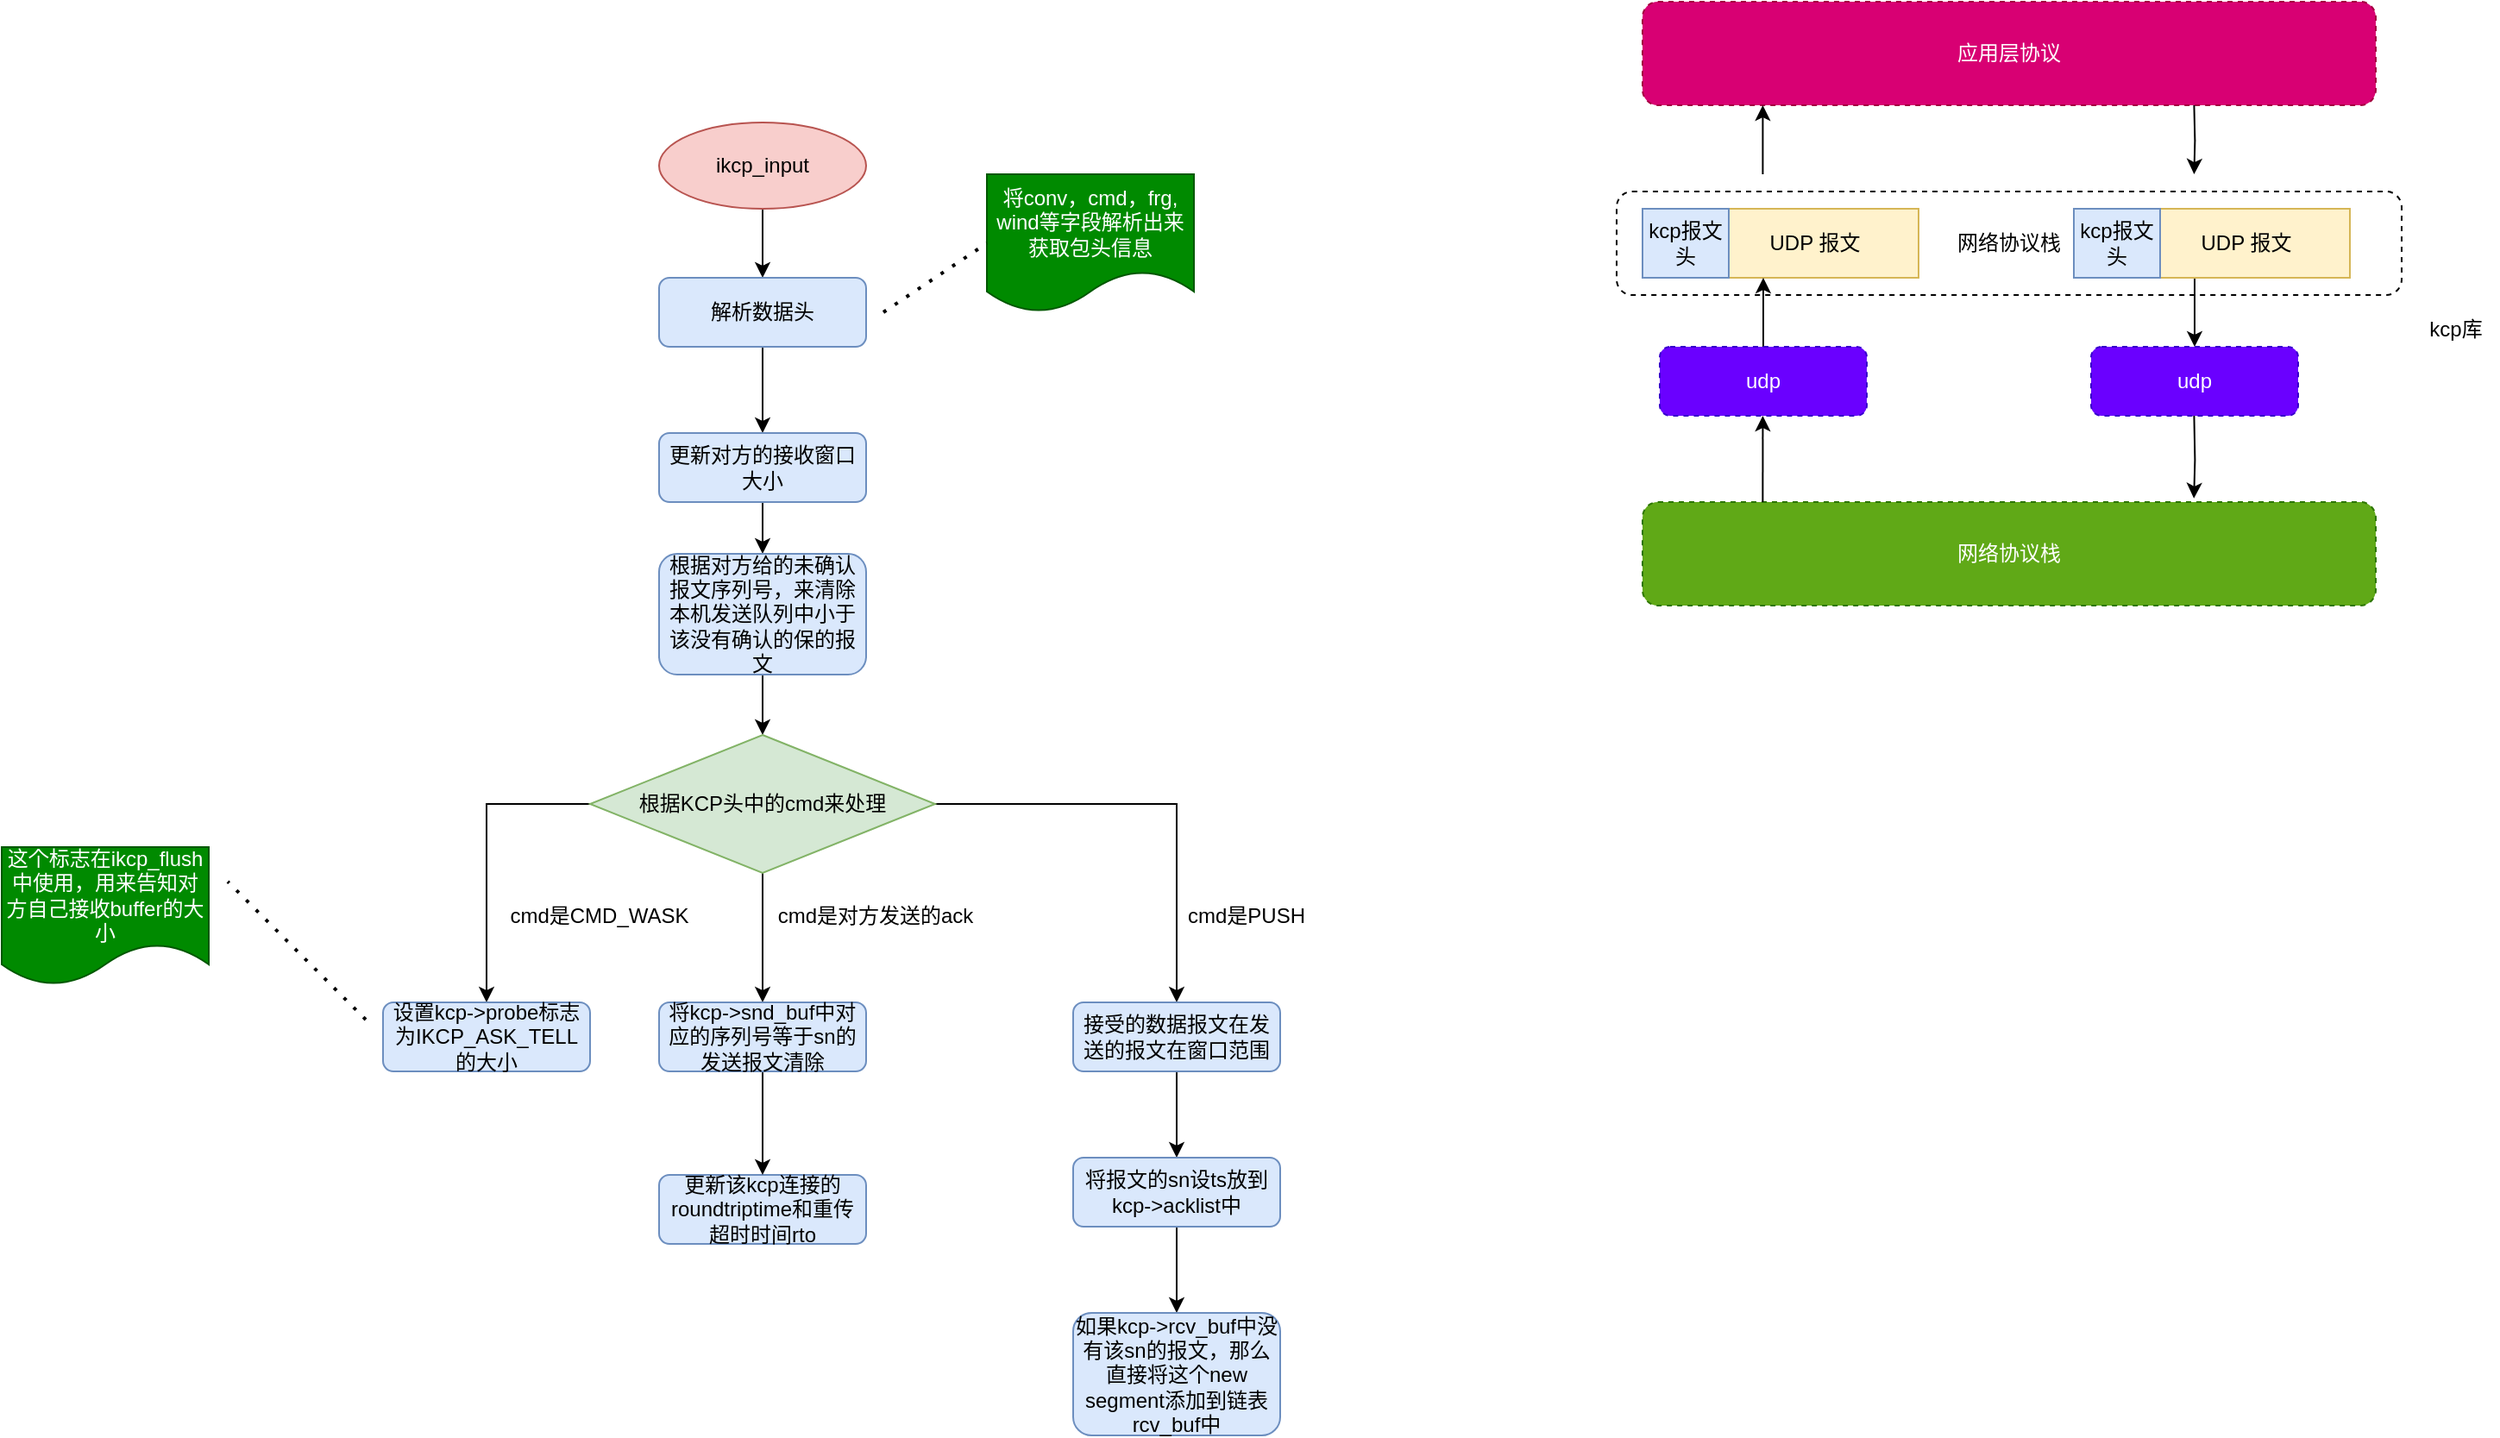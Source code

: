 <mxfile version="13.4.1" type="github">
  <diagram id="C5RBs43oDa-KdzZeNtuy" name="Page-1">
    <mxGraphModel dx="2249" dy="772" grid="1" gridSize="10" guides="1" tooltips="1" connect="1" arrows="1" fold="1" page="1" pageScale="1" pageWidth="827" pageHeight="1169" math="0" shadow="0">
      <root>
        <mxCell id="WIyWlLk6GJQsqaUBKTNV-0" />
        <mxCell id="WIyWlLk6GJQsqaUBKTNV-1" parent="WIyWlLk6GJQsqaUBKTNV-0" />
        <mxCell id="T4MIaIh5VTVYv9zIn7lA-17" value="网络协议栈" style="rounded=1;whiteSpace=wrap;html=1;dashed=1;" parent="WIyWlLk6GJQsqaUBKTNV-1" vertex="1">
          <mxGeometry x="755" y="270" width="455" height="60" as="geometry" />
        </mxCell>
        <mxCell id="T4MIaIh5VTVYv9zIn7lA-5" style="edgeStyle=orthogonalEdgeStyle;rounded=0;orthogonalLoop=1;jettySize=auto;html=1;exitX=0.5;exitY=1;exitDx=0;exitDy=0;entryX=0.5;entryY=0;entryDx=0;entryDy=0;" parent="WIyWlLk6GJQsqaUBKTNV-1" source="T4MIaIh5VTVYv9zIn7lA-0" target="T4MIaIh5VTVYv9zIn7lA-1" edge="1">
          <mxGeometry relative="1" as="geometry" />
        </mxCell>
        <mxCell id="T4MIaIh5VTVYv9zIn7lA-0" value="ikcp_input" style="ellipse;whiteSpace=wrap;html=1;fillColor=#f8cecc;strokeColor=#b85450;" parent="WIyWlLk6GJQsqaUBKTNV-1" vertex="1">
          <mxGeometry x="200" y="230" width="120" height="50" as="geometry" />
        </mxCell>
        <mxCell id="T4MIaIh5VTVYv9zIn7lA-35" style="edgeStyle=orthogonalEdgeStyle;rounded=0;orthogonalLoop=1;jettySize=auto;html=1;exitX=0.5;exitY=1;exitDx=0;exitDy=0;entryX=0.5;entryY=0;entryDx=0;entryDy=0;endArrow=classic;endFill=1;" parent="WIyWlLk6GJQsqaUBKTNV-1" source="T4MIaIh5VTVYv9zIn7lA-1" target="T4MIaIh5VTVYv9zIn7lA-6" edge="1">
          <mxGeometry relative="1" as="geometry" />
        </mxCell>
        <mxCell id="T4MIaIh5VTVYv9zIn7lA-1" value="解析数据头" style="rounded=1;whiteSpace=wrap;html=1;fillColor=#dae8fc;strokeColor=#6c8ebf;" parent="WIyWlLk6GJQsqaUBKTNV-1" vertex="1">
          <mxGeometry x="200" y="320" width="120" height="40" as="geometry" />
        </mxCell>
        <mxCell id="T4MIaIh5VTVYv9zIn7lA-2" value="将conv，cmd，frg, wind等字段解析出来获取包头信息" style="shape=document;whiteSpace=wrap;html=1;boundedLbl=1;fillColor=#008a00;strokeColor=#005700;fontColor=#ffffff;" parent="WIyWlLk6GJQsqaUBKTNV-1" vertex="1">
          <mxGeometry x="390" y="260" width="120" height="80" as="geometry" />
        </mxCell>
        <mxCell id="T4MIaIh5VTVYv9zIn7lA-3" value="" style="endArrow=none;dashed=1;html=1;dashPattern=1 3;strokeWidth=2;" parent="WIyWlLk6GJQsqaUBKTNV-1" edge="1">
          <mxGeometry width="50" height="50" relative="1" as="geometry">
            <mxPoint x="330" y="340" as="sourcePoint" />
            <mxPoint x="390" y="300" as="targetPoint" />
          </mxGeometry>
        </mxCell>
        <mxCell id="T4MIaIh5VTVYv9zIn7lA-36" style="edgeStyle=orthogonalEdgeStyle;rounded=0;orthogonalLoop=1;jettySize=auto;html=1;exitX=0.5;exitY=1;exitDx=0;exitDy=0;entryX=0.5;entryY=0;entryDx=0;entryDy=0;endArrow=classic;endFill=1;" parent="WIyWlLk6GJQsqaUBKTNV-1" source="T4MIaIh5VTVYv9zIn7lA-6" target="T4MIaIh5VTVYv9zIn7lA-7" edge="1">
          <mxGeometry relative="1" as="geometry" />
        </mxCell>
        <mxCell id="T4MIaIh5VTVYv9zIn7lA-6" value="更新对方的接收窗口大小" style="rounded=1;whiteSpace=wrap;html=1;fillColor=#dae8fc;strokeColor=#6c8ebf;" parent="WIyWlLk6GJQsqaUBKTNV-1" vertex="1">
          <mxGeometry x="200" y="410" width="120" height="40" as="geometry" />
        </mxCell>
        <mxCell id="T4MIaIh5VTVYv9zIn7lA-37" style="edgeStyle=orthogonalEdgeStyle;rounded=0;orthogonalLoop=1;jettySize=auto;html=1;exitX=0.5;exitY=1;exitDx=0;exitDy=0;entryX=0.5;entryY=0;entryDx=0;entryDy=0;endArrow=classic;endFill=1;" parent="WIyWlLk6GJQsqaUBKTNV-1" source="T4MIaIh5VTVYv9zIn7lA-7" target="T4MIaIh5VTVYv9zIn7lA-34" edge="1">
          <mxGeometry relative="1" as="geometry" />
        </mxCell>
        <mxCell id="T4MIaIh5VTVYv9zIn7lA-7" value="根据对方给的未确认报文序列号，来清除本机发送队列中小于该没有确认的保的报文" style="rounded=1;whiteSpace=wrap;html=1;fillColor=#dae8fc;strokeColor=#6c8ebf;" parent="WIyWlLk6GJQsqaUBKTNV-1" vertex="1">
          <mxGeometry x="200" y="480" width="120" height="70" as="geometry" />
        </mxCell>
        <mxCell id="T4MIaIh5VTVYv9zIn7lA-8" value="UDP 报文" style="rounded=0;whiteSpace=wrap;html=1;fillColor=#fff2cc;strokeColor=#d6b656;" parent="WIyWlLk6GJQsqaUBKTNV-1" vertex="1">
          <mxGeometry x="810" y="280" width="120" height="40" as="geometry" />
        </mxCell>
        <mxCell id="T4MIaIh5VTVYv9zIn7lA-9" value="kcp报文头" style="rounded=0;whiteSpace=wrap;html=1;fillColor=#dae8fc;strokeColor=#6c8ebf;" parent="WIyWlLk6GJQsqaUBKTNV-1" vertex="1">
          <mxGeometry x="770" y="280" width="50" height="40" as="geometry" />
        </mxCell>
        <mxCell id="T4MIaIh5VTVYv9zIn7lA-12" style="edgeStyle=orthogonalEdgeStyle;rounded=0;orthogonalLoop=1;jettySize=auto;html=1;exitX=0.25;exitY=1;exitDx=0;exitDy=0;entryX=0.5;entryY=0;entryDx=0;entryDy=0;" parent="WIyWlLk6GJQsqaUBKTNV-1" source="T4MIaIh5VTVYv9zIn7lA-10" target="T4MIaIh5VTVYv9zIn7lA-20" edge="1">
          <mxGeometry relative="1" as="geometry">
            <mxPoint x="1090" y="450" as="targetPoint" />
          </mxGeometry>
        </mxCell>
        <mxCell id="T4MIaIh5VTVYv9zIn7lA-10" value="UDP 报文" style="rounded=0;whiteSpace=wrap;html=1;fillColor=#fff2cc;strokeColor=#d6b656;" parent="WIyWlLk6GJQsqaUBKTNV-1" vertex="1">
          <mxGeometry x="1060" y="280" width="120" height="40" as="geometry" />
        </mxCell>
        <mxCell id="T4MIaIh5VTVYv9zIn7lA-11" value="kcp报文头" style="rounded=0;whiteSpace=wrap;html=1;fillColor=#dae8fc;strokeColor=#6c8ebf;" parent="WIyWlLk6GJQsqaUBKTNV-1" vertex="1">
          <mxGeometry x="1020" y="280" width="50" height="40" as="geometry" />
        </mxCell>
        <mxCell id="T4MIaIh5VTVYv9zIn7lA-15" value="" style="endArrow=classic;html=1;entryX=0.25;entryY=1;entryDx=0;entryDy=0;exitX=0.5;exitY=0;exitDx=0;exitDy=0;" parent="WIyWlLk6GJQsqaUBKTNV-1" source="T4MIaIh5VTVYv9zIn7lA-19" target="T4MIaIh5VTVYv9zIn7lA-8" edge="1">
          <mxGeometry width="50" height="50" relative="1" as="geometry">
            <mxPoint x="840" y="450" as="sourcePoint" />
            <mxPoint x="850" y="390" as="targetPoint" />
          </mxGeometry>
        </mxCell>
        <mxCell id="T4MIaIh5VTVYv9zIn7lA-16" value="网络协议栈" style="rounded=1;whiteSpace=wrap;html=1;dashed=1;fillColor=#60a917;strokeColor=#2D7600;fontColor=#ffffff;" parent="WIyWlLk6GJQsqaUBKTNV-1" vertex="1">
          <mxGeometry x="770" y="450" width="425" height="60" as="geometry" />
        </mxCell>
        <mxCell id="T4MIaIh5VTVYv9zIn7lA-18" value="kcp库" style="text;html=1;align=center;verticalAlign=middle;resizable=0;points=[];autosize=1;" parent="WIyWlLk6GJQsqaUBKTNV-1" vertex="1">
          <mxGeometry x="1216" y="340" width="50" height="20" as="geometry" />
        </mxCell>
        <mxCell id="T4MIaIh5VTVYv9zIn7lA-19" value="udp" style="rounded=1;whiteSpace=wrap;html=1;dashed=1;fillColor=#6a00ff;strokeColor=#3700CC;fontColor=#ffffff;" parent="WIyWlLk6GJQsqaUBKTNV-1" vertex="1">
          <mxGeometry x="780" y="360" width="120" height="40" as="geometry" />
        </mxCell>
        <mxCell id="T4MIaIh5VTVYv9zIn7lA-20" value="udp" style="rounded=1;whiteSpace=wrap;html=1;dashed=1;fillColor=#6a00ff;strokeColor=#3700CC;fontColor=#ffffff;" parent="WIyWlLk6GJQsqaUBKTNV-1" vertex="1">
          <mxGeometry x="1030" y="360" width="120" height="40" as="geometry" />
        </mxCell>
        <mxCell id="T4MIaIh5VTVYv9zIn7lA-23" value="应用层协议" style="rounded=1;whiteSpace=wrap;html=1;dashed=1;fillColor=#d80073;strokeColor=#A50040;fontColor=#ffffff;" parent="WIyWlLk6GJQsqaUBKTNV-1" vertex="1">
          <mxGeometry x="770" y="160" width="425" height="60" as="geometry" />
        </mxCell>
        <mxCell id="VJARTbVvi9XluzOKFTY2-6" style="edgeStyle=orthogonalEdgeStyle;rounded=0;orthogonalLoop=1;jettySize=auto;html=1;exitX=0.5;exitY=1;exitDx=0;exitDy=0;entryX=0.5;entryY=0;entryDx=0;entryDy=0;" edge="1" parent="WIyWlLk6GJQsqaUBKTNV-1" source="T4MIaIh5VTVYv9zIn7lA-34" target="VJARTbVvi9XluzOKFTY2-3">
          <mxGeometry relative="1" as="geometry" />
        </mxCell>
        <mxCell id="VJARTbVvi9XluzOKFTY2-10" style="edgeStyle=orthogonalEdgeStyle;rounded=0;orthogonalLoop=1;jettySize=auto;html=1;exitX=1;exitY=0.5;exitDx=0;exitDy=0;" edge="1" parent="WIyWlLk6GJQsqaUBKTNV-1" source="T4MIaIh5VTVYv9zIn7lA-34" target="VJARTbVvi9XluzOKFTY2-8">
          <mxGeometry relative="1" as="geometry" />
        </mxCell>
        <mxCell id="VJARTbVvi9XluzOKFTY2-19" style="edgeStyle=orthogonalEdgeStyle;rounded=0;orthogonalLoop=1;jettySize=auto;html=1;exitX=0;exitY=0.5;exitDx=0;exitDy=0;" edge="1" parent="WIyWlLk6GJQsqaUBKTNV-1" source="T4MIaIh5VTVYv9zIn7lA-34" target="VJARTbVvi9XluzOKFTY2-11">
          <mxGeometry relative="1" as="geometry" />
        </mxCell>
        <mxCell id="T4MIaIh5VTVYv9zIn7lA-34" value="根据KCP头中的cmd来处理" style="rhombus;whiteSpace=wrap;html=1;fillColor=#d5e8d4;strokeColor=#82b366;" parent="WIyWlLk6GJQsqaUBKTNV-1" vertex="1">
          <mxGeometry x="160" y="585" width="200" height="80" as="geometry" />
        </mxCell>
        <mxCell id="T4MIaIh5VTVYv9zIn7lA-38" value="更新该kcp连接的roundtriptime和重传超时时间rto" style="rounded=1;whiteSpace=wrap;html=1;fillColor=#dae8fc;strokeColor=#6c8ebf;" parent="WIyWlLk6GJQsqaUBKTNV-1" vertex="1">
          <mxGeometry x="200" y="840" width="120" height="40" as="geometry" />
        </mxCell>
        <mxCell id="T4MIaIh5VTVYv9zIn7lA-41" value="" style="endArrow=classic;html=1;entryX=0.25;entryY=1;entryDx=0;entryDy=0;exitX=0.164;exitY=0;exitDx=0;exitDy=0;exitPerimeter=0;" parent="WIyWlLk6GJQsqaUBKTNV-1" source="T4MIaIh5VTVYv9zIn7lA-16" edge="1">
          <mxGeometry width="50" height="50" relative="1" as="geometry">
            <mxPoint x="839.71" y="440" as="sourcePoint" />
            <mxPoint x="839.71" y="400" as="targetPoint" />
          </mxGeometry>
        </mxCell>
        <mxCell id="T4MIaIh5VTVYv9zIn7lA-44" style="edgeStyle=orthogonalEdgeStyle;rounded=0;orthogonalLoop=1;jettySize=auto;html=1;exitX=0.25;exitY=1;exitDx=0;exitDy=0;entryX=0.752;entryY=-0.035;entryDx=0;entryDy=0;entryPerimeter=0;" parent="WIyWlLk6GJQsqaUBKTNV-1" target="T4MIaIh5VTVYv9zIn7lA-16" edge="1">
          <mxGeometry relative="1" as="geometry">
            <mxPoint x="1089.71" y="440" as="targetPoint" />
            <mxPoint x="1089.71" y="400" as="sourcePoint" />
          </mxGeometry>
        </mxCell>
        <mxCell id="T4MIaIh5VTVYv9zIn7lA-47" style="edgeStyle=orthogonalEdgeStyle;rounded=0;orthogonalLoop=1;jettySize=auto;html=1;exitX=0.25;exitY=1;exitDx=0;exitDy=0;entryX=0.5;entryY=0;entryDx=0;entryDy=0;" parent="WIyWlLk6GJQsqaUBKTNV-1" edge="1">
          <mxGeometry relative="1" as="geometry">
            <mxPoint x="1089.71" y="260" as="targetPoint" />
            <mxPoint x="1089.71" y="220" as="sourcePoint" />
          </mxGeometry>
        </mxCell>
        <mxCell id="T4MIaIh5VTVYv9zIn7lA-49" value="" style="endArrow=classic;html=1;entryX=0.25;entryY=1;entryDx=0;entryDy=0;exitX=0.5;exitY=0;exitDx=0;exitDy=0;" parent="WIyWlLk6GJQsqaUBKTNV-1" edge="1">
          <mxGeometry width="50" height="50" relative="1" as="geometry">
            <mxPoint x="839.71" y="260" as="sourcePoint" />
            <mxPoint x="839.71" y="220" as="targetPoint" />
          </mxGeometry>
        </mxCell>
        <mxCell id="VJARTbVvi9XluzOKFTY2-1" style="edgeStyle=orthogonalEdgeStyle;rounded=0;orthogonalLoop=1;jettySize=auto;html=1;exitX=0.5;exitY=1;exitDx=0;exitDy=0;" edge="1" parent="WIyWlLk6GJQsqaUBKTNV-1" source="T4MIaIh5VTVYv9zIn7lA-38" target="T4MIaIh5VTVYv9zIn7lA-38">
          <mxGeometry relative="1" as="geometry" />
        </mxCell>
        <mxCell id="VJARTbVvi9XluzOKFTY2-2" value="cmd是对方发送的ack" style="text;html=1;align=center;verticalAlign=middle;resizable=0;points=[];autosize=1;" vertex="1" parent="WIyWlLk6GJQsqaUBKTNV-1">
          <mxGeometry x="260" y="680" width="130" height="20" as="geometry" />
        </mxCell>
        <mxCell id="VJARTbVvi9XluzOKFTY2-7" style="edgeStyle=orthogonalEdgeStyle;rounded=0;orthogonalLoop=1;jettySize=auto;html=1;exitX=0.5;exitY=1;exitDx=0;exitDy=0;entryX=0.5;entryY=0;entryDx=0;entryDy=0;" edge="1" parent="WIyWlLk6GJQsqaUBKTNV-1" source="VJARTbVvi9XluzOKFTY2-3" target="T4MIaIh5VTVYv9zIn7lA-38">
          <mxGeometry relative="1" as="geometry" />
        </mxCell>
        <mxCell id="VJARTbVvi9XluzOKFTY2-3" value="将kcp-&amp;gt;snd_buf中对应的序列号等于sn的发送报文清除" style="rounded=1;whiteSpace=wrap;html=1;fillColor=#dae8fc;strokeColor=#6c8ebf;" vertex="1" parent="WIyWlLk6GJQsqaUBKTNV-1">
          <mxGeometry x="200" y="740" width="120" height="40" as="geometry" />
        </mxCell>
        <mxCell id="VJARTbVvi9XluzOKFTY2-14" style="edgeStyle=orthogonalEdgeStyle;rounded=0;orthogonalLoop=1;jettySize=auto;html=1;exitX=0.5;exitY=1;exitDx=0;exitDy=0;entryX=0.5;entryY=0;entryDx=0;entryDy=0;" edge="1" parent="WIyWlLk6GJQsqaUBKTNV-1" source="VJARTbVvi9XluzOKFTY2-8" target="VJARTbVvi9XluzOKFTY2-13">
          <mxGeometry relative="1" as="geometry" />
        </mxCell>
        <mxCell id="VJARTbVvi9XluzOKFTY2-8" value="接受的数据报文在发送的报文在窗口范围" style="rounded=1;whiteSpace=wrap;html=1;fillColor=#dae8fc;strokeColor=#6c8ebf;" vertex="1" parent="WIyWlLk6GJQsqaUBKTNV-1">
          <mxGeometry x="440" y="740" width="120" height="40" as="geometry" />
        </mxCell>
        <mxCell id="VJARTbVvi9XluzOKFTY2-11" value="设置kcp-&amp;gt;probe标志为IKCP_ASK_TELL的大小" style="rounded=1;whiteSpace=wrap;html=1;fillColor=#dae8fc;strokeColor=#6c8ebf;" vertex="1" parent="WIyWlLk6GJQsqaUBKTNV-1">
          <mxGeometry x="40" y="740" width="120" height="40" as="geometry" />
        </mxCell>
        <mxCell id="VJARTbVvi9XluzOKFTY2-12" value="cmd是PUSH" style="text;html=1;align=center;verticalAlign=middle;resizable=0;points=[];autosize=1;" vertex="1" parent="WIyWlLk6GJQsqaUBKTNV-1">
          <mxGeometry x="500" y="680" width="80" height="20" as="geometry" />
        </mxCell>
        <mxCell id="VJARTbVvi9XluzOKFTY2-17" style="edgeStyle=orthogonalEdgeStyle;rounded=0;orthogonalLoop=1;jettySize=auto;html=1;exitX=0.5;exitY=1;exitDx=0;exitDy=0;entryX=0.5;entryY=0;entryDx=0;entryDy=0;" edge="1" parent="WIyWlLk6GJQsqaUBKTNV-1" source="VJARTbVvi9XluzOKFTY2-13" target="VJARTbVvi9XluzOKFTY2-15">
          <mxGeometry relative="1" as="geometry" />
        </mxCell>
        <mxCell id="VJARTbVvi9XluzOKFTY2-13" value="将报文的sn设ts放到kcp-&amp;gt;acklist中" style="rounded=1;whiteSpace=wrap;html=1;fillColor=#dae8fc;strokeColor=#6c8ebf;" vertex="1" parent="WIyWlLk6GJQsqaUBKTNV-1">
          <mxGeometry x="440" y="830" width="120" height="40" as="geometry" />
        </mxCell>
        <mxCell id="VJARTbVvi9XluzOKFTY2-15" value="如果kcp-&amp;gt;rcv_buf中没有该sn的报文，那么直接将这个new segment添加到&lt;span&gt;链表rcv_buf中&lt;/span&gt;" style="rounded=1;whiteSpace=wrap;html=1;fillColor=#dae8fc;strokeColor=#6c8ebf;" vertex="1" parent="WIyWlLk6GJQsqaUBKTNV-1">
          <mxGeometry x="440" y="920" width="120" height="71" as="geometry" />
        </mxCell>
        <mxCell id="VJARTbVvi9XluzOKFTY2-20" value="cmd是CMD_WASK" style="text;html=1;align=center;verticalAlign=middle;resizable=0;points=[];autosize=1;" vertex="1" parent="WIyWlLk6GJQsqaUBKTNV-1">
          <mxGeometry x="105" y="680" width="120" height="20" as="geometry" />
        </mxCell>
        <mxCell id="VJARTbVvi9XluzOKFTY2-21" value="这个标志在ikcp_flush中使用，用来告知对方自己接收buffer的大小" style="shape=document;whiteSpace=wrap;html=1;boundedLbl=1;fillColor=#008a00;strokeColor=#005700;fontColor=#ffffff;" vertex="1" parent="WIyWlLk6GJQsqaUBKTNV-1">
          <mxGeometry x="-181" y="650" width="120" height="80" as="geometry" />
        </mxCell>
        <mxCell id="VJARTbVvi9XluzOKFTY2-22" value="" style="endArrow=none;dashed=1;html=1;dashPattern=1 3;strokeWidth=2;" edge="1" parent="WIyWlLk6GJQsqaUBKTNV-1">
          <mxGeometry width="50" height="50" relative="1" as="geometry">
            <mxPoint x="30" y="750" as="sourcePoint" />
            <mxPoint x="-50" y="670" as="targetPoint" />
          </mxGeometry>
        </mxCell>
      </root>
    </mxGraphModel>
  </diagram>
</mxfile>
